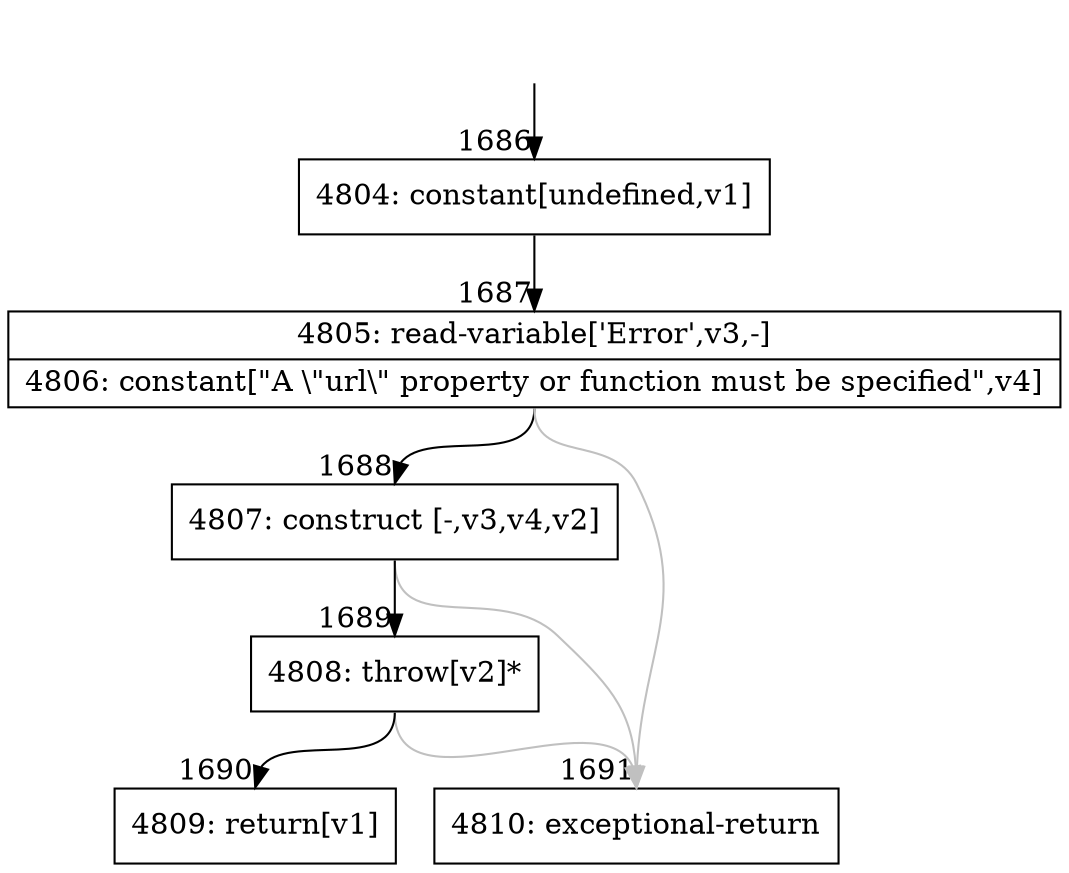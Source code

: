 digraph {
rankdir="TD"
BB_entry120[shape=none,label=""];
BB_entry120 -> BB1686 [tailport=s, headport=n, headlabel="    1686"]
BB1686 [shape=record label="{4804: constant[undefined,v1]}" ] 
BB1686 -> BB1687 [tailport=s, headport=n, headlabel="      1687"]
BB1687 [shape=record label="{4805: read-variable['Error',v3,-]|4806: constant[\"A \\\"url\\\" property or function must be specified\",v4]}" ] 
BB1687 -> BB1688 [tailport=s, headport=n, headlabel="      1688"]
BB1687 -> BB1691 [tailport=s, headport=n, color=gray, headlabel="      1691"]
BB1688 [shape=record label="{4807: construct [-,v3,v4,v2]}" ] 
BB1688 -> BB1689 [tailport=s, headport=n, headlabel="      1689"]
BB1688 -> BB1691 [tailport=s, headport=n, color=gray]
BB1689 [shape=record label="{4808: throw[v2]*}" ] 
BB1689 -> BB1690 [tailport=s, headport=n, headlabel="      1690"]
BB1689 -> BB1691 [tailport=s, headport=n, color=gray]
BB1690 [shape=record label="{4809: return[v1]}" ] 
BB1691 [shape=record label="{4810: exceptional-return}" ] 
//#$~ 1596
}
